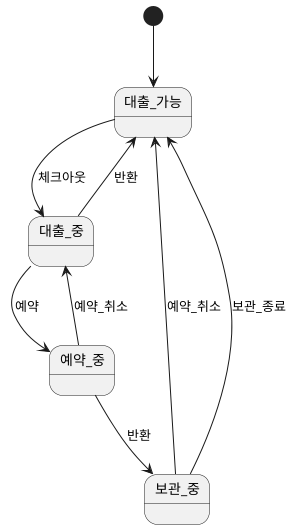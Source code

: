 @startuml
[*] --> 대출_가능
대출_가능 --> 대출_중 : 체크아웃
대출_중 --> 예약_중 : 예약
예약_중 --> 보관_중 : 반환
보관_중 --> 대출_가능 : 예약_취소
보관_중 --> 대출_가능 : 보관_종료
대출_중 --> 대출_가능 : 반환
예약_중 --> 대출_중 : 예약_취소
@enduml

@startuml
class Book {
    -state State

    +체크아웃(): void
    +예약(): void
    +예약_취소(): void
    +반환(): void
    +보관_종료(): void
    +setState(State state): void
}

interface State {
    +체크아웃(Book book): void
    +예약(Book book): void
    +예약_취소(Book book): void
    +반환(Book book): void
    +보관_종료(Book book): void
}

class 대출_가능 {
    +체크아웃(Book book): void
    +예약(Book book): void
    +예약_취소(Book book): void
    +반환(Book book): void
    +보관_종료(Book book): void
}
class 대출_중 {
    +체크아웃(Book book): void
    +예약(Book book): void
    +예약_취소(Book book): void
    +반환(Book book): void
    +보관_종료(Book book): void
}
class 보관_중 {
    +체크아웃(Book book): void
    +예약(Book book): void
    +예약_취소(Book book): void
    +반환(Book book): void
    +보관_종료(Book book): void
}
class 예약_중 {
    +체크아웃(Book book): void
    +예약(Book book): void
    +예약_취소(Book book): void
    +반환(Book book): void
    +보관_종료(Book book): void
}

Book o--> State
State <|.. 대출_가능
State <|.. 대출_중
State <|.. 보관_중
State <|.. 예약_중
@enduml